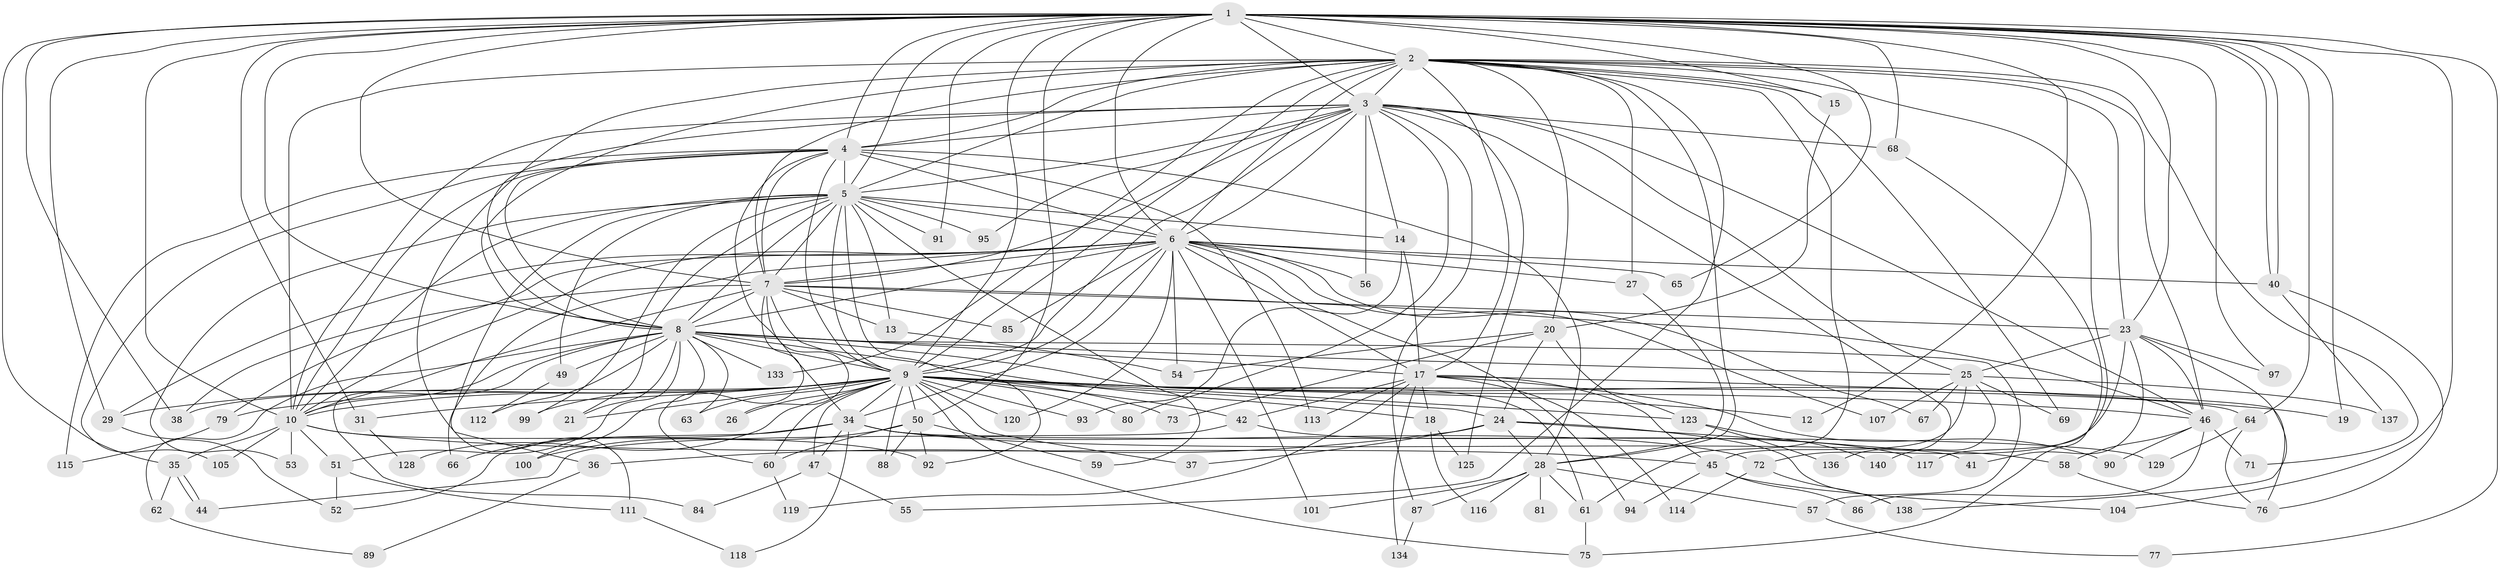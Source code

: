 // Generated by graph-tools (version 1.1) at 2025/51/02/27/25 19:51:47]
// undirected, 108 vertices, 265 edges
graph export_dot {
graph [start="1"]
  node [color=gray90,style=filled];
  1 [super="+103"];
  2 [super="+11"];
  3 [super="+32"];
  4 [super="+22"];
  5 [super="+110"];
  6 [super="+130"];
  7 [super="+126"];
  8 [super="+16"];
  9 [super="+108"];
  10 [super="+70"];
  12;
  13 [super="+132"];
  14 [super="+102"];
  15;
  17 [super="+30"];
  18;
  19;
  20;
  21 [super="+106"];
  23 [super="+33"];
  24 [super="+121"];
  25 [super="+48"];
  26;
  27;
  28 [super="+43"];
  29 [super="+131"];
  31;
  34 [super="+39"];
  35;
  36;
  37;
  38 [super="+127"];
  40 [super="+96"];
  41;
  42;
  44 [super="+74"];
  45 [super="+78"];
  46 [super="+83"];
  47;
  49;
  50 [super="+82"];
  51;
  52 [super="+98"];
  53;
  54;
  55;
  56;
  57;
  58;
  59;
  60;
  61 [super="+135"];
  62;
  63;
  64;
  65;
  66;
  67;
  68;
  69;
  71;
  72 [super="+139"];
  73;
  75 [super="+109"];
  76 [super="+122"];
  77;
  79;
  80;
  81;
  84;
  85;
  86;
  87;
  88;
  89;
  90;
  91;
  92 [super="+124"];
  93;
  94;
  95;
  97;
  99;
  100;
  101;
  104;
  105;
  107;
  111;
  112;
  113;
  114;
  115;
  116;
  117;
  118;
  119;
  120;
  123;
  125;
  128;
  129;
  133;
  134;
  136;
  137;
  138;
  140;
  1 -- 2;
  1 -- 3;
  1 -- 4;
  1 -- 5;
  1 -- 6;
  1 -- 7 [weight=2];
  1 -- 8;
  1 -- 9;
  1 -- 10;
  1 -- 12;
  1 -- 15;
  1 -- 19;
  1 -- 23;
  1 -- 29;
  1 -- 31;
  1 -- 35;
  1 -- 38;
  1 -- 40;
  1 -- 40;
  1 -- 50;
  1 -- 64;
  1 -- 65;
  1 -- 68;
  1 -- 77;
  1 -- 91;
  1 -- 97;
  1 -- 104;
  2 -- 3 [weight=2];
  2 -- 4;
  2 -- 5;
  2 -- 6;
  2 -- 7;
  2 -- 8;
  2 -- 9;
  2 -- 10;
  2 -- 15;
  2 -- 20;
  2 -- 46;
  2 -- 55;
  2 -- 61;
  2 -- 71;
  2 -- 111;
  2 -- 117;
  2 -- 133;
  2 -- 17;
  2 -- 69;
  2 -- 27;
  2 -- 28;
  2 -- 23;
  3 -- 4;
  3 -- 5;
  3 -- 6;
  3 -- 7;
  3 -- 8 [weight=2];
  3 -- 9;
  3 -- 10;
  3 -- 14;
  3 -- 68;
  3 -- 80;
  3 -- 87;
  3 -- 95;
  3 -- 125;
  3 -- 136;
  3 -- 25;
  3 -- 56;
  3 -- 46;
  4 -- 5;
  4 -- 6 [weight=2];
  4 -- 7;
  4 -- 8;
  4 -- 9;
  4 -- 10;
  4 -- 28;
  4 -- 34;
  4 -- 105;
  4 -- 113;
  4 -- 115;
  5 -- 6;
  5 -- 7 [weight=2];
  5 -- 8;
  5 -- 9;
  5 -- 10;
  5 -- 13;
  5 -- 14;
  5 -- 21;
  5 -- 36;
  5 -- 49;
  5 -- 53;
  5 -- 59;
  5 -- 91;
  5 -- 95;
  5 -- 99;
  5 -- 92;
  6 -- 7;
  6 -- 8;
  6 -- 9;
  6 -- 10;
  6 -- 17;
  6 -- 27;
  6 -- 29;
  6 -- 54;
  6 -- 56;
  6 -- 65;
  6 -- 66;
  6 -- 67;
  6 -- 79;
  6 -- 85;
  6 -- 94;
  6 -- 101;
  6 -- 107;
  6 -- 120;
  6 -- 40;
  6 -- 34;
  7 -- 8;
  7 -- 9;
  7 -- 10;
  7 -- 13;
  7 -- 23;
  7 -- 26;
  7 -- 38;
  7 -- 60;
  7 -- 85;
  7 -- 46;
  8 -- 9;
  8 -- 10 [weight=2];
  8 -- 18;
  8 -- 25;
  8 -- 49;
  8 -- 51;
  8 -- 57;
  8 -- 100;
  8 -- 112;
  8 -- 84;
  8 -- 133;
  8 -- 61;
  8 -- 62;
  8 -- 63;
  8 -- 21;
  8 -- 17;
  9 -- 10;
  9 -- 12;
  9 -- 19;
  9 -- 21;
  9 -- 24;
  9 -- 26;
  9 -- 31;
  9 -- 34;
  9 -- 37;
  9 -- 42;
  9 -- 47;
  9 -- 50;
  9 -- 60;
  9 -- 63;
  9 -- 64;
  9 -- 73;
  9 -- 75;
  9 -- 79;
  9 -- 80;
  9 -- 88;
  9 -- 93;
  9 -- 99;
  9 -- 120;
  9 -- 123;
  9 -- 128;
  9 -- 46;
  9 -- 38;
  9 -- 29;
  10 -- 35;
  10 -- 45;
  10 -- 51;
  10 -- 53;
  10 -- 92;
  10 -- 105;
  13 -- 54;
  14 -- 93;
  14 -- 17;
  15 -- 20;
  17 -- 18;
  17 -- 42;
  17 -- 45;
  17 -- 90;
  17 -- 113;
  17 -- 114;
  17 -- 134;
  17 -- 119;
  17 -- 76;
  18 -- 116;
  18 -- 125;
  20 -- 24;
  20 -- 54;
  20 -- 73;
  20 -- 123;
  23 -- 25;
  23 -- 41;
  23 -- 72;
  23 -- 97;
  23 -- 138;
  23 -- 46;
  24 -- 36;
  24 -- 37;
  24 -- 41;
  24 -- 138;
  24 -- 28;
  25 -- 69;
  25 -- 107;
  25 -- 137;
  25 -- 67;
  25 -- 140;
  25 -- 45;
  27 -- 28;
  28 -- 81 [weight=2];
  28 -- 101;
  28 -- 116;
  28 -- 87;
  28 -- 57;
  28 -- 61;
  29 -- 52;
  31 -- 128;
  34 -- 47;
  34 -- 66;
  34 -- 129;
  34 -- 52;
  34 -- 118;
  34 -- 72;
  34 -- 58;
  35 -- 44;
  35 -- 44;
  35 -- 62;
  36 -- 89;
  40 -- 137;
  40 -- 76;
  42 -- 117;
  42 -- 44;
  45 -- 86;
  45 -- 104;
  45 -- 94;
  46 -- 58;
  46 -- 71;
  46 -- 90;
  46 -- 86;
  47 -- 55;
  47 -- 84;
  49 -- 112;
  50 -- 59;
  50 -- 88;
  50 -- 92;
  50 -- 100;
  50 -- 60;
  51 -- 52;
  51 -- 111;
  57 -- 77;
  58 -- 76;
  60 -- 119;
  61 -- 75;
  62 -- 89;
  64 -- 76;
  64 -- 129;
  68 -- 75;
  72 -- 114;
  72 -- 138;
  79 -- 115;
  87 -- 134;
  111 -- 118;
  123 -- 136;
  123 -- 140;
}
